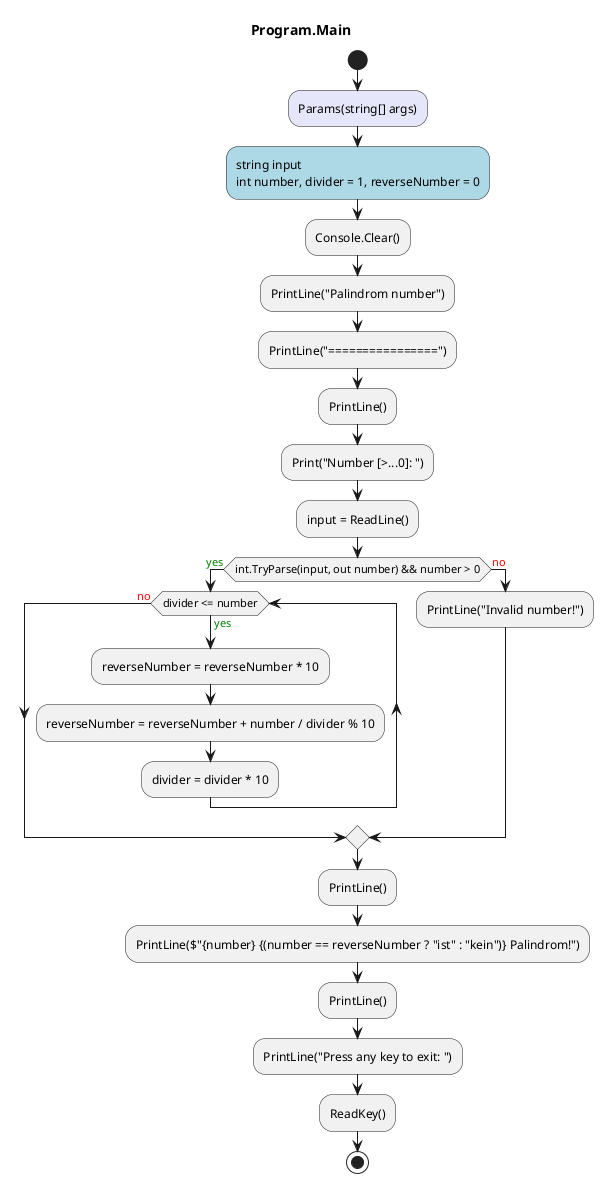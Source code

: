 @startuml Program.Main
title Program.Main
start
#Lavender:Params(string[] args);
#LightBlue:string input
int number, divider = 1, reverseNumber = 0;
:Console.Clear();
:PrintLine("Palindrom number");
:PrintLine("================");
:PrintLine();
:Print("Number [>...0]: ");
:input = ReadLine();
if (int.TryParse(input, out number) && number > 0) then (<color:green>yes)
    while (divider <= number) is (<color:green>yes)
        :reverseNumber = reverseNumber * 10;
        :reverseNumber = reverseNumber + number / divider % 10;
        :divider = divider * 10;
    endwhile (<color:red>no)
  else (<color:red>no)
      :PrintLine("Invalid number!");
endif
:PrintLine();
:PrintLine($"{number} {(number == reverseNumber ? "ist" : "kein")} Palindrom!");
:PrintLine();
:PrintLine("Press any key to exit: ");
:ReadKey();
stop
@enduml
